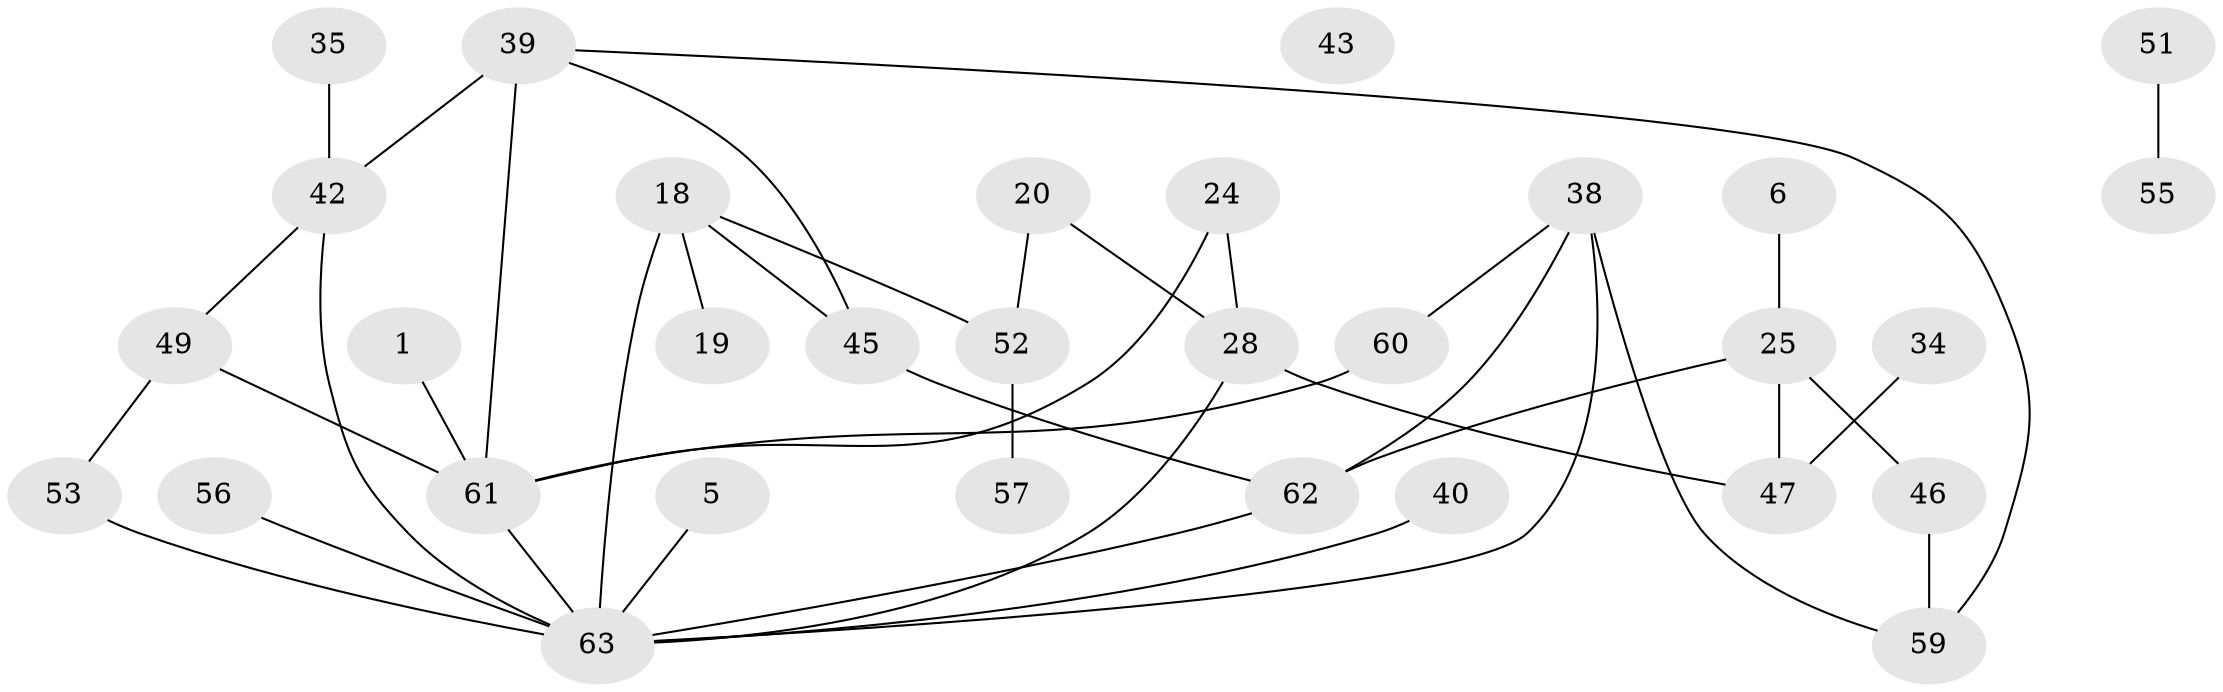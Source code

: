 // original degree distribution, {1: 0.19047619047619047, 3: 0.30158730158730157, 2: 0.2222222222222222, 4: 0.19047619047619047, 5: 0.047619047619047616, 0: 0.015873015873015872, 6: 0.031746031746031744}
// Generated by graph-tools (version 1.1) at 2025/39/03/09/25 04:39:06]
// undirected, 31 vertices, 40 edges
graph export_dot {
graph [start="1"]
  node [color=gray90,style=filled];
  1;
  5;
  6;
  18 [super="+12+13+16"];
  19;
  20;
  24 [super="+3+23"];
  25 [super="+8"];
  28 [super="+26"];
  34;
  35;
  38 [super="+27+21"];
  39;
  40;
  42 [super="+22"];
  43;
  45 [super="+33"];
  46;
  47;
  49 [super="+9+32+30"];
  51;
  52 [super="+44"];
  53;
  55;
  56;
  57;
  59;
  60;
  61 [super="+17+48+50"];
  62 [super="+14+54"];
  63 [super="+58+31"];
  1 -- 61;
  5 -- 63;
  6 -- 25;
  18 -- 19;
  18 -- 52 [weight=2];
  18 -- 45;
  18 -- 63 [weight=4];
  20 -- 28;
  20 -- 52;
  24 -- 28;
  24 -- 61;
  25 -- 62 [weight=2];
  25 -- 46;
  25 -- 47;
  28 -- 47 [weight=2];
  28 -- 63;
  34 -- 47;
  35 -- 42;
  38 -- 59;
  38 -- 62;
  38 -- 60;
  38 -- 63 [weight=2];
  39 -- 42 [weight=2];
  39 -- 59;
  39 -- 61;
  39 -- 45;
  40 -- 63;
  42 -- 49;
  42 -- 63;
  45 -- 62;
  46 -- 59;
  49 -- 53;
  49 -- 61;
  51 -- 55;
  52 -- 57;
  53 -- 63;
  56 -- 63;
  60 -- 61 [weight=3];
  61 -- 63 [weight=5];
  62 -- 63;
}
